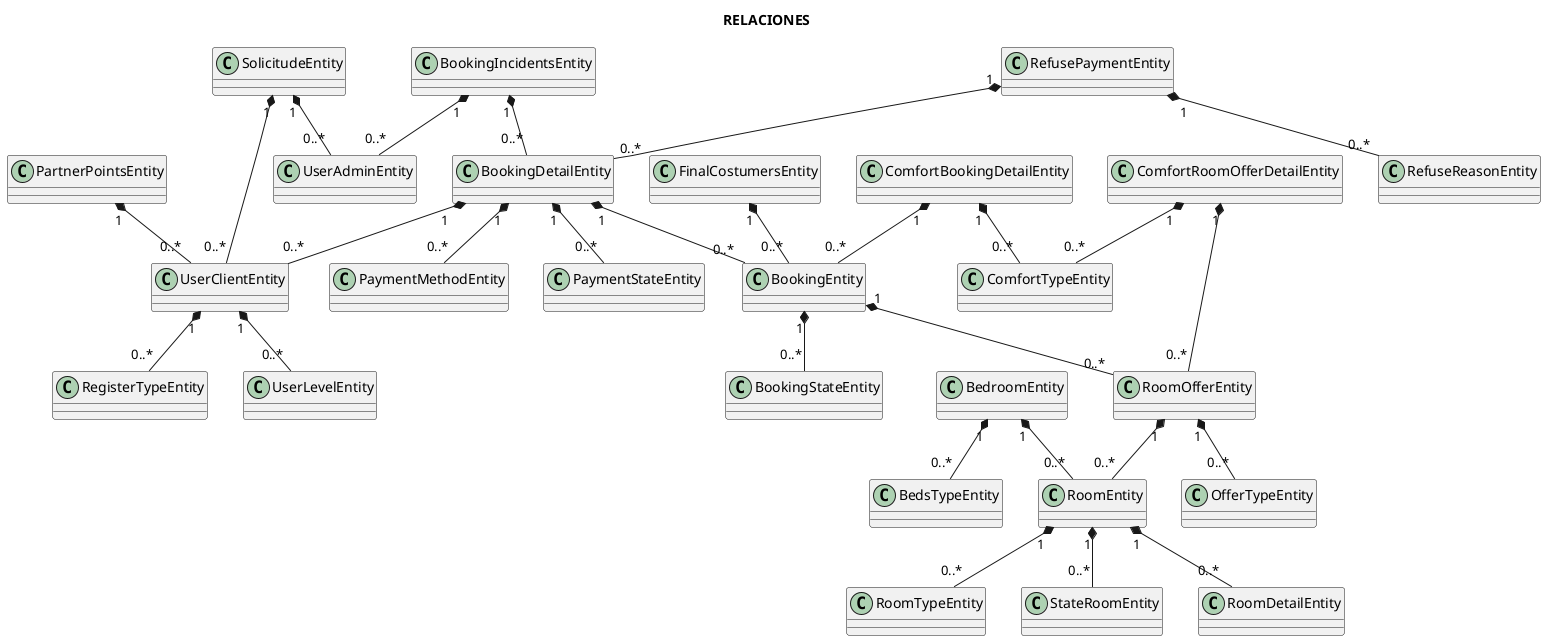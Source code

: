 @startuml

title RELACIONES


PartnerPointsEntity "1" *-- "0..*" UserClientEntity

UserClientEntity "1" *-- "0..*" RegisterTypeEntity
UserClientEntity "1" *-- "0..*" UserLevelEntity

BookingEntity "1" *-- "0..*" BookingStateEntity
BookingEntity "1" *-- "0..*" RoomOfferEntity
ComfortBookingDetailEntity "1" *-- "0..*" BookingEntity
ComfortBookingDetailEntity "1" *-- "0..*" ComfortTypeEntity

BookingIncidentsEntity "1" *-- "0..*" BookingDetailEntity

RoomOfferEntity "1" *-- "0..*" RoomEntity
RoomOfferEntity "1" *-- "0..*" OfferTypeEntity
ComfortRoomOfferDetailEntity  "1" *-- "0..*" RoomOfferEntity
ComfortRoomOfferDetailEntity  "1" *-- "0..*" ComfortTypeEntity

BookingDetailEntity "1" *-- "0..*" PaymentMethodEntity
BookingDetailEntity "1" *-- "0..*" UserClientEntity
BookingDetailEntity "1" *-- "0..*" BookingEntity
BookingDetailEntity "1" *-- "0..*" PaymentStateEntity

BedroomEntity "1" *-- "0..*" RoomEntity
BedroomEntity "1" *-- "0..*" BedsTypeEntity

RoomEntity "1" *-- "0..*" RoomTypeEntity
RoomEntity "1" *-- "0..*" StateRoomEntity
RoomEntity "1" *-- "0..*" RoomDetailEntity

RefusePaymentEntity "1" *-- "0..*" BookingDetailEntity
RefusePaymentEntity "1" *-- "0..*" RefuseReasonEntity

FinalCostumersEntity "1" *-- "0..*" BookingEntity

SolicitudeEntity "1" *-- "0..*" UserAdminEntity
SolicitudeEntity "1" *-- "0..*" UserClientEntity

BookingIncidentsEntity "1" *-- "0..*" UserAdminEntity


@enduml
